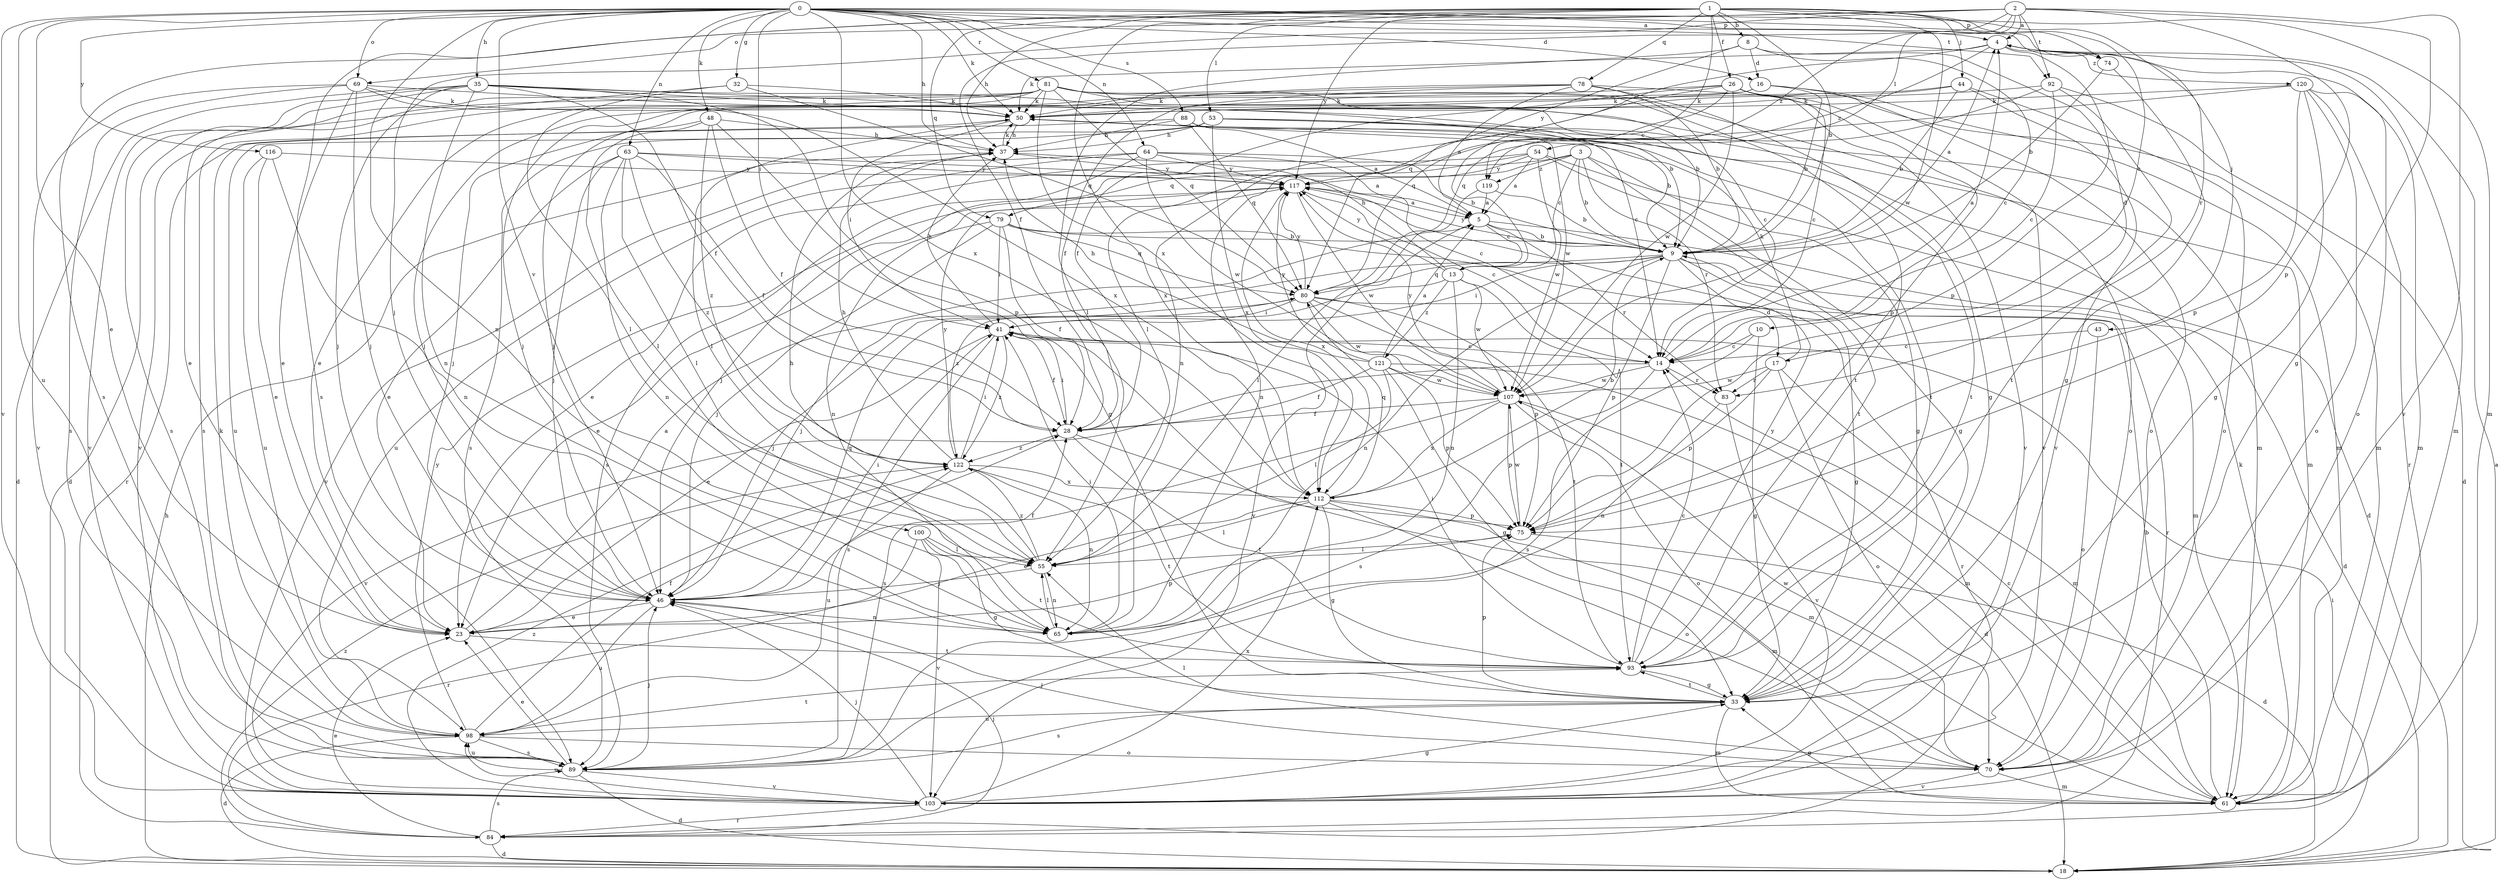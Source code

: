 strict digraph  {
0;
1;
2;
3;
4;
5;
8;
9;
10;
13;
14;
16;
17;
18;
23;
26;
28;
32;
33;
35;
37;
41;
43;
44;
46;
48;
50;
53;
54;
55;
61;
63;
64;
65;
69;
70;
74;
75;
78;
79;
80;
81;
83;
84;
88;
89;
92;
93;
98;
100;
103;
107;
112;
116;
117;
119;
120;
121;
122;
0 -> 4  [label=a];
0 -> 16  [label=d];
0 -> 23  [label=e];
0 -> 32  [label=g];
0 -> 35  [label=h];
0 -> 37  [label=h];
0 -> 41  [label=i];
0 -> 43  [label=j];
0 -> 48  [label=k];
0 -> 50  [label=k];
0 -> 61  [label=m];
0 -> 63  [label=n];
0 -> 64  [label=n];
0 -> 65  [label=n];
0 -> 69  [label=o];
0 -> 74  [label=p];
0 -> 81  [label=r];
0 -> 88  [label=s];
0 -> 92  [label=t];
0 -> 98  [label=u];
0 -> 100  [label=v];
0 -> 103  [label=v];
0 -> 112  [label=x];
0 -> 116  [label=y];
1 -> 8  [label=b];
1 -> 9  [label=b];
1 -> 10  [label=c];
1 -> 13  [label=c];
1 -> 26  [label=f];
1 -> 37  [label=h];
1 -> 44  [label=j];
1 -> 53  [label=l];
1 -> 74  [label=p];
1 -> 78  [label=q];
1 -> 79  [label=q];
1 -> 83  [label=r];
1 -> 89  [label=s];
1 -> 107  [label=w];
1 -> 112  [label=x];
1 -> 117  [label=y];
2 -> 4  [label=a];
2 -> 28  [label=f];
2 -> 33  [label=g];
2 -> 46  [label=j];
2 -> 54  [label=l];
2 -> 69  [label=o];
2 -> 75  [label=p];
2 -> 89  [label=s];
2 -> 92  [label=t];
2 -> 103  [label=v];
2 -> 119  [label=z];
3 -> 9  [label=b];
3 -> 13  [label=c];
3 -> 33  [label=g];
3 -> 79  [label=q];
3 -> 83  [label=r];
3 -> 89  [label=s];
3 -> 93  [label=t];
3 -> 119  [label=z];
4 -> 50  [label=k];
4 -> 61  [label=m];
4 -> 70  [label=o];
4 -> 75  [label=p];
4 -> 80  [label=q];
4 -> 119  [label=z];
4 -> 120  [label=z];
5 -> 9  [label=b];
5 -> 13  [label=c];
5 -> 61  [label=m];
5 -> 83  [label=r];
5 -> 103  [label=v];
8 -> 14  [label=c];
8 -> 16  [label=d];
8 -> 17  [label=d];
8 -> 55  [label=l];
8 -> 117  [label=y];
9 -> 4  [label=a];
9 -> 17  [label=d];
9 -> 18  [label=d];
9 -> 33  [label=g];
9 -> 41  [label=i];
9 -> 46  [label=j];
9 -> 65  [label=n];
9 -> 75  [label=p];
9 -> 80  [label=q];
9 -> 117  [label=y];
10 -> 14  [label=c];
10 -> 33  [label=g];
10 -> 89  [label=s];
13 -> 37  [label=h];
13 -> 65  [label=n];
13 -> 93  [label=t];
13 -> 107  [label=w];
13 -> 117  [label=y];
13 -> 121  [label=z];
13 -> 122  [label=z];
14 -> 4  [label=a];
14 -> 83  [label=r];
14 -> 89  [label=s];
14 -> 103  [label=v];
14 -> 107  [label=w];
16 -> 9  [label=b];
16 -> 46  [label=j];
16 -> 50  [label=k];
16 -> 61  [label=m];
16 -> 70  [label=o];
17 -> 50  [label=k];
17 -> 61  [label=m];
17 -> 70  [label=o];
17 -> 75  [label=p];
17 -> 83  [label=r];
17 -> 107  [label=w];
18 -> 4  [label=a];
18 -> 37  [label=h];
18 -> 41  [label=i];
23 -> 5  [label=a];
23 -> 75  [label=p];
23 -> 93  [label=t];
26 -> 14  [label=c];
26 -> 28  [label=f];
26 -> 50  [label=k];
26 -> 55  [label=l];
26 -> 61  [label=m];
26 -> 75  [label=p];
26 -> 80  [label=q];
26 -> 103  [label=v];
26 -> 107  [label=w];
28 -> 41  [label=i];
28 -> 61  [label=m];
28 -> 93  [label=t];
28 -> 122  [label=z];
32 -> 23  [label=e];
32 -> 50  [label=k];
32 -> 55  [label=l];
32 -> 80  [label=q];
33 -> 61  [label=m];
33 -> 75  [label=p];
33 -> 89  [label=s];
33 -> 93  [label=t];
33 -> 98  [label=u];
35 -> 14  [label=c];
35 -> 18  [label=d];
35 -> 28  [label=f];
35 -> 46  [label=j];
35 -> 50  [label=k];
35 -> 61  [label=m];
35 -> 65  [label=n];
35 -> 75  [label=p];
35 -> 89  [label=s];
35 -> 103  [label=v];
37 -> 50  [label=k];
37 -> 117  [label=y];
41 -> 14  [label=c];
41 -> 23  [label=e];
41 -> 28  [label=f];
41 -> 37  [label=h];
41 -> 89  [label=s];
41 -> 122  [label=z];
43 -> 14  [label=c];
43 -> 70  [label=o];
44 -> 9  [label=b];
44 -> 46  [label=j];
44 -> 50  [label=k];
44 -> 70  [label=o];
44 -> 103  [label=v];
46 -> 23  [label=e];
46 -> 28  [label=f];
46 -> 41  [label=i];
46 -> 65  [label=n];
46 -> 80  [label=q];
46 -> 98  [label=u];
48 -> 28  [label=f];
48 -> 33  [label=g];
48 -> 37  [label=h];
48 -> 46  [label=j];
48 -> 55  [label=l];
48 -> 122  [label=z];
50 -> 37  [label=h];
50 -> 41  [label=i];
50 -> 55  [label=l];
50 -> 93  [label=t];
53 -> 9  [label=b];
53 -> 37  [label=h];
53 -> 61  [label=m];
53 -> 89  [label=s];
53 -> 93  [label=t];
53 -> 98  [label=u];
53 -> 112  [label=x];
54 -> 5  [label=a];
54 -> 18  [label=d];
54 -> 23  [label=e];
54 -> 33  [label=g];
54 -> 65  [label=n];
54 -> 107  [label=w];
54 -> 117  [label=y];
55 -> 37  [label=h];
55 -> 46  [label=j];
55 -> 65  [label=n];
55 -> 122  [label=z];
61 -> 9  [label=b];
61 -> 14  [label=c];
61 -> 33  [label=g];
61 -> 50  [label=k];
63 -> 14  [label=c];
63 -> 23  [label=e];
63 -> 28  [label=f];
63 -> 46  [label=j];
63 -> 55  [label=l];
63 -> 65  [label=n];
63 -> 117  [label=y];
63 -> 122  [label=z];
64 -> 5  [label=a];
64 -> 9  [label=b];
64 -> 46  [label=j];
64 -> 98  [label=u];
64 -> 103  [label=v];
64 -> 107  [label=w];
64 -> 117  [label=y];
65 -> 41  [label=i];
65 -> 55  [label=l];
69 -> 9  [label=b];
69 -> 23  [label=e];
69 -> 46  [label=j];
69 -> 50  [label=k];
69 -> 89  [label=s];
69 -> 103  [label=v];
69 -> 112  [label=x];
70 -> 46  [label=j];
70 -> 55  [label=l];
70 -> 61  [label=m];
70 -> 103  [label=v];
70 -> 107  [label=w];
74 -> 9  [label=b];
74 -> 33  [label=g];
75 -> 18  [label=d];
75 -> 55  [label=l];
75 -> 107  [label=w];
78 -> 5  [label=a];
78 -> 9  [label=b];
78 -> 28  [label=f];
78 -> 33  [label=g];
78 -> 46  [label=j];
78 -> 50  [label=k];
78 -> 103  [label=v];
79 -> 9  [label=b];
79 -> 23  [label=e];
79 -> 28  [label=f];
79 -> 41  [label=i];
79 -> 46  [label=j];
79 -> 80  [label=q];
79 -> 84  [label=r];
80 -> 41  [label=i];
80 -> 46  [label=j];
80 -> 75  [label=p];
80 -> 84  [label=r];
80 -> 93  [label=t];
80 -> 107  [label=w];
80 -> 117  [label=y];
81 -> 9  [label=b];
81 -> 14  [label=c];
81 -> 18  [label=d];
81 -> 23  [label=e];
81 -> 50  [label=k];
81 -> 70  [label=o];
81 -> 80  [label=q];
81 -> 89  [label=s];
81 -> 93  [label=t];
81 -> 103  [label=v];
81 -> 112  [label=x];
83 -> 65  [label=n];
83 -> 103  [label=v];
84 -> 18  [label=d];
84 -> 23  [label=e];
84 -> 46  [label=j];
84 -> 89  [label=s];
84 -> 122  [label=z];
88 -> 5  [label=a];
88 -> 37  [label=h];
88 -> 80  [label=q];
88 -> 84  [label=r];
88 -> 107  [label=w];
89 -> 18  [label=d];
89 -> 23  [label=e];
89 -> 46  [label=j];
89 -> 98  [label=u];
89 -> 103  [label=v];
92 -> 14  [label=c];
92 -> 18  [label=d];
92 -> 50  [label=k];
92 -> 80  [label=q];
92 -> 93  [label=t];
93 -> 14  [label=c];
93 -> 33  [label=g];
93 -> 41  [label=i];
93 -> 117  [label=y];
98 -> 18  [label=d];
98 -> 28  [label=f];
98 -> 50  [label=k];
98 -> 70  [label=o];
98 -> 89  [label=s];
98 -> 93  [label=t];
98 -> 117  [label=y];
100 -> 33  [label=g];
100 -> 55  [label=l];
100 -> 84  [label=r];
100 -> 93  [label=t];
100 -> 103  [label=v];
103 -> 33  [label=g];
103 -> 46  [label=j];
103 -> 84  [label=r];
103 -> 98  [label=u];
103 -> 112  [label=x];
103 -> 122  [label=z];
107 -> 18  [label=d];
107 -> 28  [label=f];
107 -> 70  [label=o];
107 -> 75  [label=p];
107 -> 89  [label=s];
107 -> 112  [label=x];
107 -> 117  [label=y];
112 -> 9  [label=b];
112 -> 23  [label=e];
112 -> 33  [label=g];
112 -> 55  [label=l];
112 -> 61  [label=m];
112 -> 70  [label=o];
112 -> 75  [label=p];
112 -> 80  [label=q];
116 -> 23  [label=e];
116 -> 65  [label=n];
116 -> 98  [label=u];
116 -> 117  [label=y];
117 -> 5  [label=a];
117 -> 14  [label=c];
117 -> 65  [label=n];
117 -> 107  [label=w];
117 -> 112  [label=x];
119 -> 5  [label=a];
119 -> 9  [label=b];
119 -> 55  [label=l];
120 -> 33  [label=g];
120 -> 50  [label=k];
120 -> 61  [label=m];
120 -> 65  [label=n];
120 -> 70  [label=o];
120 -> 75  [label=p];
120 -> 84  [label=r];
121 -> 5  [label=a];
121 -> 28  [label=f];
121 -> 33  [label=g];
121 -> 37  [label=h];
121 -> 55  [label=l];
121 -> 61  [label=m];
121 -> 75  [label=p];
121 -> 107  [label=w];
121 -> 117  [label=y];
122 -> 37  [label=h];
122 -> 41  [label=i];
122 -> 65  [label=n];
122 -> 93  [label=t];
122 -> 98  [label=u];
122 -> 112  [label=x];
122 -> 117  [label=y];
}
